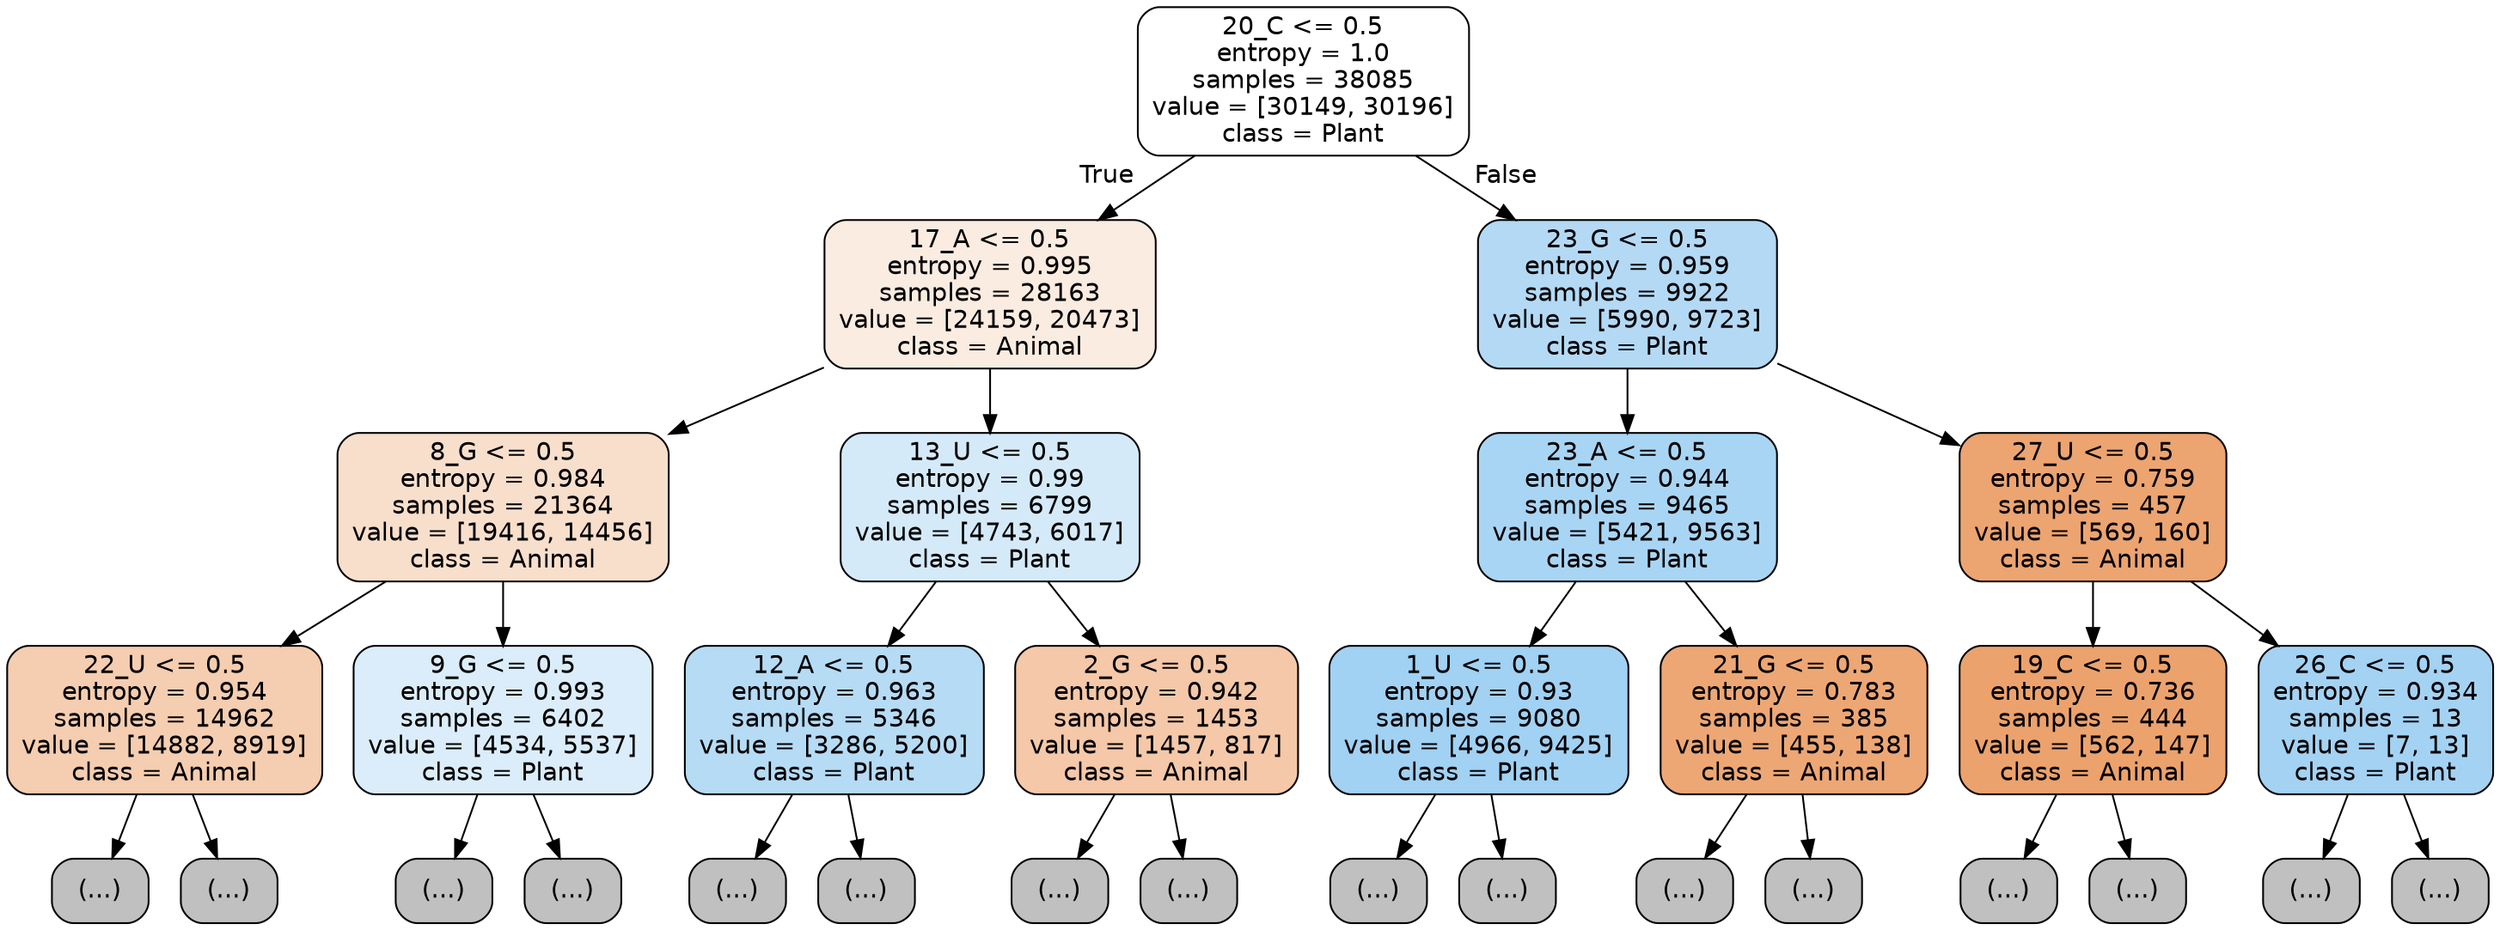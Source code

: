 digraph Tree {
node [shape=box, style="filled, rounded", color="black", fontname="helvetica"] ;
edge [fontname="helvetica"] ;
0 [label="20_C <= 0.5\nentropy = 1.0\nsamples = 38085\nvalue = [30149, 30196]\nclass = Plant", fillcolor="#ffffff"] ;
1 [label="17_A <= 0.5\nentropy = 0.995\nsamples = 28163\nvalue = [24159, 20473]\nclass = Animal", fillcolor="#fbece1"] ;
0 -> 1 [labeldistance=2.5, labelangle=45, headlabel="True"] ;
2 [label="8_G <= 0.5\nentropy = 0.984\nsamples = 21364\nvalue = [19416, 14456]\nclass = Animal", fillcolor="#f8dfcc"] ;
1 -> 2 ;
3 [label="22_U <= 0.5\nentropy = 0.954\nsamples = 14962\nvalue = [14882, 8919]\nclass = Animal", fillcolor="#f5cdb0"] ;
2 -> 3 ;
4 [label="(...)", fillcolor="#C0C0C0"] ;
3 -> 4 ;
6261 [label="(...)", fillcolor="#C0C0C0"] ;
3 -> 6261 ;
7112 [label="9_G <= 0.5\nentropy = 0.993\nsamples = 6402\nvalue = [4534, 5537]\nclass = Plant", fillcolor="#dbedfa"] ;
2 -> 7112 ;
7113 [label="(...)", fillcolor="#C0C0C0"] ;
7112 -> 7113 ;
9092 [label="(...)", fillcolor="#C0C0C0"] ;
7112 -> 9092 ;
9811 [label="13_U <= 0.5\nentropy = 0.99\nsamples = 6799\nvalue = [4743, 6017]\nclass = Plant", fillcolor="#d5eaf9"] ;
1 -> 9811 ;
9812 [label="12_A <= 0.5\nentropy = 0.963\nsamples = 5346\nvalue = [3286, 5200]\nclass = Plant", fillcolor="#b6dbf5"] ;
9811 -> 9812 ;
9813 [label="(...)", fillcolor="#C0C0C0"] ;
9812 -> 9813 ;
11416 [label="(...)", fillcolor="#C0C0C0"] ;
9812 -> 11416 ;
11957 [label="2_G <= 0.5\nentropy = 0.942\nsamples = 1453\nvalue = [1457, 817]\nclass = Animal", fillcolor="#f4c8a8"] ;
9811 -> 11957 ;
11958 [label="(...)", fillcolor="#C0C0C0"] ;
11957 -> 11958 ;
12569 [label="(...)", fillcolor="#C0C0C0"] ;
11957 -> 12569 ;
12790 [label="23_G <= 0.5\nentropy = 0.959\nsamples = 9922\nvalue = [5990, 9723]\nclass = Plant", fillcolor="#b3d9f5"] ;
0 -> 12790 [labeldistance=2.5, labelangle=-45, headlabel="False"] ;
12791 [label="23_A <= 0.5\nentropy = 0.944\nsamples = 9465\nvalue = [5421, 9563]\nclass = Plant", fillcolor="#a9d5f4"] ;
12790 -> 12791 ;
12792 [label="1_U <= 0.5\nentropy = 0.93\nsamples = 9080\nvalue = [4966, 9425]\nclass = Plant", fillcolor="#a1d1f3"] ;
12791 -> 12792 ;
12793 [label="(...)", fillcolor="#C0C0C0"] ;
12792 -> 12793 ;
14766 [label="(...)", fillcolor="#C0C0C0"] ;
12792 -> 14766 ;
16399 [label="21_G <= 0.5\nentropy = 0.783\nsamples = 385\nvalue = [455, 138]\nclass = Animal", fillcolor="#eda775"] ;
12791 -> 16399 ;
16400 [label="(...)", fillcolor="#C0C0C0"] ;
16399 -> 16400 ;
16531 [label="(...)", fillcolor="#C0C0C0"] ;
16399 -> 16531 ;
16566 [label="27_U <= 0.5\nentropy = 0.759\nsamples = 457\nvalue = [569, 160]\nclass = Animal", fillcolor="#eca471"] ;
12790 -> 16566 ;
16567 [label="19_C <= 0.5\nentropy = 0.736\nsamples = 444\nvalue = [562, 147]\nclass = Animal", fillcolor="#eca26d"] ;
16566 -> 16567 ;
16568 [label="(...)", fillcolor="#C0C0C0"] ;
16567 -> 16568 ;
16729 [label="(...)", fillcolor="#C0C0C0"] ;
16567 -> 16729 ;
16784 [label="26_C <= 0.5\nentropy = 0.934\nsamples = 13\nvalue = [7, 13]\nclass = Plant", fillcolor="#a4d2f3"] ;
16566 -> 16784 ;
16785 [label="(...)", fillcolor="#C0C0C0"] ;
16784 -> 16785 ;
16786 [label="(...)", fillcolor="#C0C0C0"] ;
16784 -> 16786 ;
}